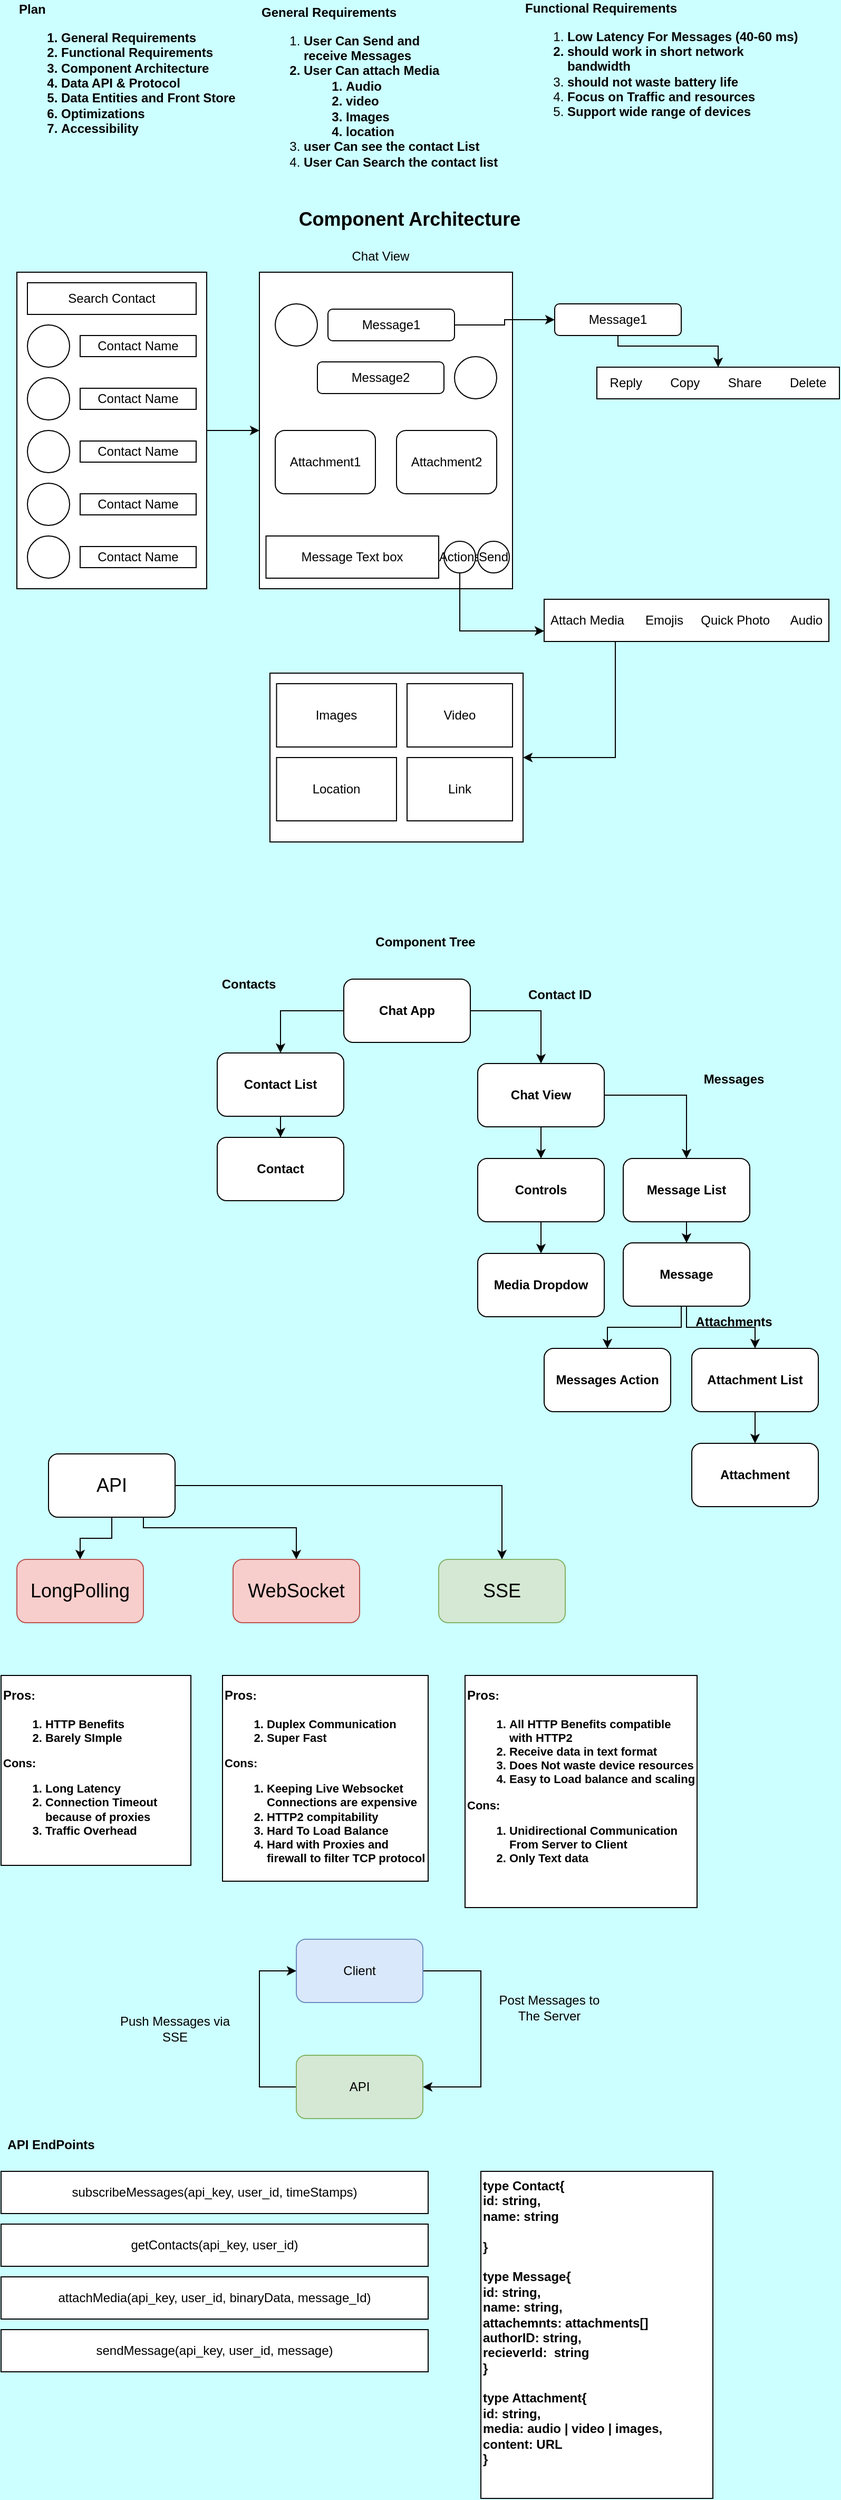 <mxfile version="20.0.4" type="github">
  <diagram id="d4RTVTLFjbAPIMbOJhSi" name="Page-1">
    <mxGraphModel dx="996" dy="608" grid="1" gridSize="10" guides="1" tooltips="1" connect="1" arrows="1" fold="1" page="1" pageScale="1" pageWidth="850" pageHeight="1100" background="#CCFFFF" math="0" shadow="0">
      <root>
        <mxCell id="0" />
        <mxCell id="1" parent="0" />
        <mxCell id="l8VWmBXfpPARfImJsObf-33" style="edgeStyle=orthogonalEdgeStyle;rounded=0;orthogonalLoop=1;jettySize=auto;html=1;exitX=1;exitY=0.5;exitDx=0;exitDy=0;entryX=0;entryY=0.5;entryDx=0;entryDy=0;" edge="1" parent="1" source="l8VWmBXfpPARfImJsObf-1" target="l8VWmBXfpPARfImJsObf-14">
          <mxGeometry relative="1" as="geometry" />
        </mxCell>
        <mxCell id="l8VWmBXfpPARfImJsObf-1" value="" style="rounded=0;whiteSpace=wrap;html=1;" vertex="1" parent="1">
          <mxGeometry x="50" y="300" width="180" height="300" as="geometry" />
        </mxCell>
        <mxCell id="l8VWmBXfpPARfImJsObf-2" value="Search Contact" style="rounded=0;whiteSpace=wrap;html=1;" vertex="1" parent="1">
          <mxGeometry x="60" y="310" width="160" height="30" as="geometry" />
        </mxCell>
        <mxCell id="l8VWmBXfpPARfImJsObf-3" value="" style="ellipse;whiteSpace=wrap;html=1;aspect=fixed;" vertex="1" parent="1">
          <mxGeometry x="60" y="350" width="40" height="40" as="geometry" />
        </mxCell>
        <mxCell id="l8VWmBXfpPARfImJsObf-4" value="Contact Name" style="rounded=0;whiteSpace=wrap;html=1;" vertex="1" parent="1">
          <mxGeometry x="110" y="360" width="110" height="20" as="geometry" />
        </mxCell>
        <mxCell id="l8VWmBXfpPARfImJsObf-5" value="" style="ellipse;whiteSpace=wrap;html=1;aspect=fixed;" vertex="1" parent="1">
          <mxGeometry x="60" y="400" width="40" height="40" as="geometry" />
        </mxCell>
        <mxCell id="l8VWmBXfpPARfImJsObf-6" value="Contact Name" style="rounded=0;whiteSpace=wrap;html=1;" vertex="1" parent="1">
          <mxGeometry x="110" y="410" width="110" height="20" as="geometry" />
        </mxCell>
        <mxCell id="l8VWmBXfpPARfImJsObf-7" value="" style="ellipse;whiteSpace=wrap;html=1;aspect=fixed;" vertex="1" parent="1">
          <mxGeometry x="60" y="450" width="40" height="40" as="geometry" />
        </mxCell>
        <mxCell id="l8VWmBXfpPARfImJsObf-8" value="Contact Name" style="rounded=0;whiteSpace=wrap;html=1;" vertex="1" parent="1">
          <mxGeometry x="110" y="460" width="110" height="20" as="geometry" />
        </mxCell>
        <mxCell id="l8VWmBXfpPARfImJsObf-9" value="" style="ellipse;whiteSpace=wrap;html=1;aspect=fixed;" vertex="1" parent="1">
          <mxGeometry x="60" y="500" width="40" height="40" as="geometry" />
        </mxCell>
        <mxCell id="l8VWmBXfpPARfImJsObf-10" value="Contact Name" style="rounded=0;whiteSpace=wrap;html=1;" vertex="1" parent="1">
          <mxGeometry x="110" y="510" width="110" height="20" as="geometry" />
        </mxCell>
        <mxCell id="l8VWmBXfpPARfImJsObf-11" value="" style="ellipse;whiteSpace=wrap;html=1;aspect=fixed;" vertex="1" parent="1">
          <mxGeometry x="60" y="550" width="40" height="40" as="geometry" />
        </mxCell>
        <mxCell id="l8VWmBXfpPARfImJsObf-12" value="Contact Name" style="rounded=0;whiteSpace=wrap;html=1;" vertex="1" parent="1">
          <mxGeometry x="110" y="560" width="110" height="20" as="geometry" />
        </mxCell>
        <mxCell id="l8VWmBXfpPARfImJsObf-14" value="" style="rounded=0;whiteSpace=wrap;html=1;" vertex="1" parent="1">
          <mxGeometry x="280" y="300" width="240" height="300" as="geometry" />
        </mxCell>
        <mxCell id="l8VWmBXfpPARfImJsObf-15" value="&lt;b&gt;Plan&lt;br&gt;&lt;ol&gt;&lt;li&gt;&lt;b&gt;General Requirements&lt;/b&gt;&lt;/li&gt;&lt;li&gt;&lt;b&gt;Functional Requirements&lt;/b&gt;&lt;/li&gt;&lt;li&gt;&lt;b&gt;Component Architecture&lt;/b&gt;&lt;/li&gt;&lt;li&gt;&lt;b&gt;Data API &amp;amp; Protocol&lt;/b&gt;&lt;/li&gt;&lt;li&gt;&lt;b&gt;Data Entities and Front Store&lt;/b&gt;&lt;/li&gt;&lt;li&gt;&lt;b&gt;Optimizations&lt;/b&gt;&lt;/li&gt;&lt;li&gt;&lt;b&gt;Accessibility&lt;/b&gt;&lt;/li&gt;&lt;/ol&gt;&lt;br&gt;&lt;br&gt;&lt;br&gt;&lt;/b&gt;" style="text;html=1;strokeColor=none;fillColor=none;align=left;verticalAlign=middle;whiteSpace=wrap;rounded=0;" vertex="1" parent="1">
          <mxGeometry x="50" y="120" width="240" height="30" as="geometry" />
        </mxCell>
        <mxCell id="l8VWmBXfpPARfImJsObf-16" value="&lt;b&gt;General Requirements&lt;/b&gt;&lt;br&gt;&lt;ol style=&quot;&quot;&gt;&lt;li style=&quot;&quot;&gt;&lt;b&gt;User Can Send and receive&amp;nbsp;Messages&lt;/b&gt;&lt;/li&gt;&lt;li style=&quot;font-weight: bold;&quot;&gt;User Can attach Media&lt;/li&gt;&lt;ol&gt;&lt;li style=&quot;font-weight: bold;&quot;&gt;Audio&lt;/li&gt;&lt;li style=&quot;font-weight: bold;&quot;&gt;video&lt;/li&gt;&lt;li style=&quot;font-weight: bold;&quot;&gt;Images&lt;/li&gt;&lt;li style=&quot;font-weight: bold;&quot;&gt;location&lt;/li&gt;&lt;/ol&gt;&lt;li&gt;&lt;b&gt;user Can see the contact List&lt;/b&gt;&lt;/li&gt;&lt;li&gt;&lt;b&gt;User Can Search the contact list&lt;/b&gt;&lt;/li&gt;&lt;/ol&gt;&lt;br&gt;&lt;br&gt;" style="text;html=1;strokeColor=none;fillColor=none;align=left;verticalAlign=middle;whiteSpace=wrap;rounded=0;" vertex="1" parent="1">
          <mxGeometry x="280" y="130" width="240" height="30" as="geometry" />
        </mxCell>
        <mxCell id="l8VWmBXfpPARfImJsObf-17" value="&lt;b&gt;Functional Requirements&lt;/b&gt;&lt;br&gt;&lt;ol style=&quot;&quot;&gt;&lt;li style=&quot;&quot;&gt;&lt;b&gt;Low Latency For Messages (40-60 ms)&lt;/b&gt;&lt;/li&gt;&lt;li style=&quot;font-weight: bold;&quot;&gt;should work in short network bandwidth&lt;/li&gt;&lt;li&gt;&lt;b&gt;should not waste battery life&lt;/b&gt;&lt;/li&gt;&lt;li&gt;&lt;b&gt;Focus on Traffic and resources&lt;/b&gt;&lt;/li&gt;&lt;li&gt;&lt;b&gt;Support wide range of devices&lt;/b&gt;&lt;/li&gt;&lt;/ol&gt;" style="text;html=1;strokeColor=none;fillColor=none;align=left;verticalAlign=middle;whiteSpace=wrap;rounded=0;" vertex="1" parent="1">
          <mxGeometry x="530" y="90" width="270" height="30" as="geometry" />
        </mxCell>
        <mxCell id="l8VWmBXfpPARfImJsObf-45" style="edgeStyle=orthogonalEdgeStyle;rounded=0;orthogonalLoop=1;jettySize=auto;html=1;exitX=1;exitY=0.5;exitDx=0;exitDy=0;" edge="1" parent="1" source="l8VWmBXfpPARfImJsObf-19" target="l8VWmBXfpPARfImJsObf-42">
          <mxGeometry relative="1" as="geometry" />
        </mxCell>
        <mxCell id="l8VWmBXfpPARfImJsObf-19" value="Message1" style="rounded=1;whiteSpace=wrap;html=1;" vertex="1" parent="1">
          <mxGeometry x="345" y="335" width="120" height="30" as="geometry" />
        </mxCell>
        <mxCell id="l8VWmBXfpPARfImJsObf-20" value="" style="ellipse;whiteSpace=wrap;html=1;aspect=fixed;" vertex="1" parent="1">
          <mxGeometry x="295" y="330" width="40" height="40" as="geometry" />
        </mxCell>
        <mxCell id="l8VWmBXfpPARfImJsObf-21" value="Message2" style="rounded=1;whiteSpace=wrap;html=1;" vertex="1" parent="1">
          <mxGeometry x="335" y="385" width="120" height="30" as="geometry" />
        </mxCell>
        <mxCell id="l8VWmBXfpPARfImJsObf-22" value="" style="ellipse;whiteSpace=wrap;html=1;aspect=fixed;" vertex="1" parent="1">
          <mxGeometry x="465" y="380" width="40" height="40" as="geometry" />
        </mxCell>
        <mxCell id="l8VWmBXfpPARfImJsObf-23" value="Attachment1" style="rounded=1;whiteSpace=wrap;html=1;" vertex="1" parent="1">
          <mxGeometry x="295" y="450" width="95" height="60" as="geometry" />
        </mxCell>
        <mxCell id="l8VWmBXfpPARfImJsObf-24" value="Attachment2" style="rounded=1;whiteSpace=wrap;html=1;" vertex="1" parent="1">
          <mxGeometry x="410" y="450" width="95" height="60" as="geometry" />
        </mxCell>
        <mxCell id="l8VWmBXfpPARfImJsObf-25" value="Message Text box" style="rounded=0;whiteSpace=wrap;html=1;" vertex="1" parent="1">
          <mxGeometry x="286.25" y="550" width="163.75" height="40" as="geometry" />
        </mxCell>
        <mxCell id="l8VWmBXfpPARfImJsObf-39" style="edgeStyle=orthogonalEdgeStyle;rounded=0;orthogonalLoop=1;jettySize=auto;html=1;exitX=0.5;exitY=1;exitDx=0;exitDy=0;entryX=0;entryY=0.75;entryDx=0;entryDy=0;" edge="1" parent="1" source="l8VWmBXfpPARfImJsObf-26" target="l8VWmBXfpPARfImJsObf-38">
          <mxGeometry relative="1" as="geometry" />
        </mxCell>
        <mxCell id="l8VWmBXfpPARfImJsObf-26" value="Actions" style="ellipse;whiteSpace=wrap;html=1;aspect=fixed;" vertex="1" parent="1">
          <mxGeometry x="455" y="555" width="30" height="30" as="geometry" />
        </mxCell>
        <mxCell id="l8VWmBXfpPARfImJsObf-27" value="Send" style="ellipse;whiteSpace=wrap;html=1;aspect=fixed;" vertex="1" parent="1">
          <mxGeometry x="487" y="555" width="30" height="30" as="geometry" />
        </mxCell>
        <mxCell id="l8VWmBXfpPARfImJsObf-28" value="" style="rounded=0;whiteSpace=wrap;html=1;" vertex="1" parent="1">
          <mxGeometry x="290" y="680" width="240" height="160" as="geometry" />
        </mxCell>
        <mxCell id="l8VWmBXfpPARfImJsObf-29" value="Images" style="rounded=0;whiteSpace=wrap;html=1;" vertex="1" parent="1">
          <mxGeometry x="296.25" y="690" width="113.75" height="60" as="geometry" />
        </mxCell>
        <mxCell id="l8VWmBXfpPARfImJsObf-30" value="Video" style="rounded=0;whiteSpace=wrap;html=1;" vertex="1" parent="1">
          <mxGeometry x="420" y="690" width="100" height="60" as="geometry" />
        </mxCell>
        <mxCell id="l8VWmBXfpPARfImJsObf-31" value="Location" style="rounded=0;whiteSpace=wrap;html=1;" vertex="1" parent="1">
          <mxGeometry x="296.25" y="760" width="113.75" height="60" as="geometry" />
        </mxCell>
        <mxCell id="l8VWmBXfpPARfImJsObf-32" value="Link" style="rounded=0;whiteSpace=wrap;html=1;" vertex="1" parent="1">
          <mxGeometry x="420" y="760" width="100" height="60" as="geometry" />
        </mxCell>
        <mxCell id="l8VWmBXfpPARfImJsObf-37" value="Chat View" style="text;html=1;strokeColor=none;fillColor=none;align=center;verticalAlign=middle;whiteSpace=wrap;rounded=0;" vertex="1" parent="1">
          <mxGeometry x="365" y="270" width="60" height="30" as="geometry" />
        </mxCell>
        <mxCell id="l8VWmBXfpPARfImJsObf-40" style="edgeStyle=orthogonalEdgeStyle;rounded=0;orthogonalLoop=1;jettySize=auto;html=1;exitX=0.25;exitY=1;exitDx=0;exitDy=0;entryX=1;entryY=0.5;entryDx=0;entryDy=0;" edge="1" parent="1" source="l8VWmBXfpPARfImJsObf-38" target="l8VWmBXfpPARfImJsObf-28">
          <mxGeometry relative="1" as="geometry" />
        </mxCell>
        <mxCell id="l8VWmBXfpPARfImJsObf-38" value="Attach Media&amp;nbsp; &amp;nbsp; &amp;nbsp; Emojis&amp;nbsp; &amp;nbsp; &amp;nbsp;Quick Photo&amp;nbsp; &amp;nbsp; &amp;nbsp; Audio" style="rounded=0;whiteSpace=wrap;html=1;" vertex="1" parent="1">
          <mxGeometry x="550" y="610" width="270" height="40" as="geometry" />
        </mxCell>
        <mxCell id="l8VWmBXfpPARfImJsObf-44" style="edgeStyle=orthogonalEdgeStyle;rounded=0;orthogonalLoop=1;jettySize=auto;html=1;exitX=0.5;exitY=1;exitDx=0;exitDy=0;" edge="1" parent="1" source="l8VWmBXfpPARfImJsObf-42" target="l8VWmBXfpPARfImJsObf-43">
          <mxGeometry relative="1" as="geometry">
            <Array as="points">
              <mxPoint x="620" y="370" />
              <mxPoint x="715" y="370" />
            </Array>
          </mxGeometry>
        </mxCell>
        <mxCell id="l8VWmBXfpPARfImJsObf-42" value="Message1" style="rounded=1;whiteSpace=wrap;html=1;" vertex="1" parent="1">
          <mxGeometry x="560" y="330" width="120" height="30" as="geometry" />
        </mxCell>
        <mxCell id="l8VWmBXfpPARfImJsObf-43" value="Reply&amp;nbsp; &amp;nbsp; &amp;nbsp; &amp;nbsp; Copy&amp;nbsp; &amp;nbsp; &amp;nbsp; &amp;nbsp; Share&amp;nbsp; &amp;nbsp; &amp;nbsp; &amp;nbsp; Delete" style="rounded=0;whiteSpace=wrap;html=1;" vertex="1" parent="1">
          <mxGeometry x="600" y="390" width="230" height="30" as="geometry" />
        </mxCell>
        <mxCell id="l8VWmBXfpPARfImJsObf-48" style="edgeStyle=orthogonalEdgeStyle;rounded=0;orthogonalLoop=1;jettySize=auto;html=1;exitX=0;exitY=0.5;exitDx=0;exitDy=0;fontStyle=1;align=center;verticalAlign=middle;fontColor=default;labelBackgroundColor=none;labelBorderColor=none;spacingTop=0;" edge="1" parent="1" source="l8VWmBXfpPARfImJsObf-46" target="l8VWmBXfpPARfImJsObf-49">
          <mxGeometry relative="1" as="geometry">
            <mxPoint x="300" y="1090" as="targetPoint" />
          </mxGeometry>
        </mxCell>
        <mxCell id="l8VWmBXfpPARfImJsObf-50" style="edgeStyle=orthogonalEdgeStyle;rounded=0;orthogonalLoop=1;jettySize=auto;html=1;exitX=1;exitY=0.5;exitDx=0;exitDy=0;fontStyle=1;align=center;verticalAlign=middle;fontColor=default;labelBackgroundColor=none;labelBorderColor=none;spacingTop=0;" edge="1" parent="1" source="l8VWmBXfpPARfImJsObf-46" target="l8VWmBXfpPARfImJsObf-53">
          <mxGeometry relative="1" as="geometry">
            <mxPoint x="690" y="1080" as="targetPoint" />
          </mxGeometry>
        </mxCell>
        <mxCell id="l8VWmBXfpPARfImJsObf-46" value="Chat App" style="rounded=1;whiteSpace=wrap;html=1;fontStyle=1;align=center;verticalAlign=middle;fontColor=default;labelBackgroundColor=none;labelBorderColor=none;spacingTop=0;" vertex="1" parent="1">
          <mxGeometry x="360" y="970" width="120" height="60" as="geometry" />
        </mxCell>
        <mxCell id="l8VWmBXfpPARfImJsObf-47" value="&lt;b&gt;Component Tree&lt;/b&gt;" style="text;html=1;strokeColor=none;fillColor=none;align=center;verticalAlign=middle;whiteSpace=wrap;rounded=0;" vertex="1" parent="1">
          <mxGeometry x="375" y="920" width="125" height="30" as="geometry" />
        </mxCell>
        <mxCell id="l8VWmBXfpPARfImJsObf-52" value="" style="edgeStyle=orthogonalEdgeStyle;rounded=0;orthogonalLoop=1;jettySize=auto;html=1;fontStyle=1;align=center;verticalAlign=middle;fontColor=default;labelBackgroundColor=none;labelBorderColor=none;spacingTop=0;" edge="1" parent="1" source="l8VWmBXfpPARfImJsObf-49" target="l8VWmBXfpPARfImJsObf-51">
          <mxGeometry relative="1" as="geometry" />
        </mxCell>
        <mxCell id="l8VWmBXfpPARfImJsObf-49" value="Contact List" style="rounded=1;whiteSpace=wrap;html=1;fontStyle=1;align=center;verticalAlign=middle;fontColor=default;labelBackgroundColor=none;labelBorderColor=none;spacingTop=0;" vertex="1" parent="1">
          <mxGeometry x="240" y="1040" width="120" height="60" as="geometry" />
        </mxCell>
        <mxCell id="l8VWmBXfpPARfImJsObf-51" value="Contact" style="whiteSpace=wrap;html=1;rounded=1;fontStyle=1;align=center;verticalAlign=middle;fontColor=default;labelBackgroundColor=none;labelBorderColor=none;spacingTop=0;" vertex="1" parent="1">
          <mxGeometry x="240" y="1120" width="120" height="60" as="geometry" />
        </mxCell>
        <mxCell id="l8VWmBXfpPARfImJsObf-55" value="" style="edgeStyle=orthogonalEdgeStyle;rounded=0;orthogonalLoop=1;jettySize=auto;html=1;fontStyle=1;align=center;verticalAlign=middle;fontColor=default;labelBackgroundColor=none;labelBorderColor=none;spacingTop=0;" edge="1" parent="1" source="l8VWmBXfpPARfImJsObf-53" target="l8VWmBXfpPARfImJsObf-54">
          <mxGeometry relative="1" as="geometry" />
        </mxCell>
        <mxCell id="l8VWmBXfpPARfImJsObf-59" value="" style="edgeStyle=orthogonalEdgeStyle;rounded=0;orthogonalLoop=1;jettySize=auto;html=1;fontStyle=1;align=center;verticalAlign=middle;fontColor=default;labelBackgroundColor=none;labelBorderColor=none;spacingTop=0;" edge="1" parent="1" source="l8VWmBXfpPARfImJsObf-53" target="l8VWmBXfpPARfImJsObf-58">
          <mxGeometry relative="1" as="geometry" />
        </mxCell>
        <mxCell id="l8VWmBXfpPARfImJsObf-53" value="Chat View" style="rounded=1;whiteSpace=wrap;html=1;fontStyle=1;align=center;verticalAlign=middle;fontColor=default;labelBackgroundColor=none;labelBorderColor=none;spacingTop=0;" vertex="1" parent="1">
          <mxGeometry x="487" y="1050" width="120" height="60" as="geometry" />
        </mxCell>
        <mxCell id="l8VWmBXfpPARfImJsObf-57" value="" style="edgeStyle=orthogonalEdgeStyle;rounded=0;orthogonalLoop=1;jettySize=auto;html=1;fontStyle=1;align=center;verticalAlign=middle;fontColor=default;labelBackgroundColor=none;labelBorderColor=none;spacingTop=0;" edge="1" parent="1" source="l8VWmBXfpPARfImJsObf-54" target="l8VWmBXfpPARfImJsObf-56">
          <mxGeometry relative="1" as="geometry" />
        </mxCell>
        <mxCell id="l8VWmBXfpPARfImJsObf-54" value="Controls" style="whiteSpace=wrap;html=1;rounded=1;fontStyle=1;align=center;verticalAlign=middle;fontColor=default;labelBackgroundColor=none;labelBorderColor=none;spacingTop=0;" vertex="1" parent="1">
          <mxGeometry x="487" y="1140" width="120" height="60" as="geometry" />
        </mxCell>
        <mxCell id="l8VWmBXfpPARfImJsObf-56" value="Media Dropdow" style="whiteSpace=wrap;html=1;rounded=1;fontStyle=1;align=center;verticalAlign=middle;fontColor=default;labelBackgroundColor=none;labelBorderColor=none;spacingTop=0;" vertex="1" parent="1">
          <mxGeometry x="487" y="1230" width="120" height="60" as="geometry" />
        </mxCell>
        <mxCell id="l8VWmBXfpPARfImJsObf-61" value="" style="edgeStyle=orthogonalEdgeStyle;rounded=0;orthogonalLoop=1;jettySize=auto;html=1;fontStyle=1;align=center;verticalAlign=middle;fontColor=default;labelBackgroundColor=none;labelBorderColor=none;spacingTop=0;" edge="1" parent="1" source="l8VWmBXfpPARfImJsObf-58" target="l8VWmBXfpPARfImJsObf-60">
          <mxGeometry relative="1" as="geometry" />
        </mxCell>
        <mxCell id="l8VWmBXfpPARfImJsObf-58" value="Message List" style="whiteSpace=wrap;html=1;rounded=1;fontStyle=1;align=center;verticalAlign=middle;fontColor=default;labelBackgroundColor=none;labelBorderColor=none;spacingTop=0;" vertex="1" parent="1">
          <mxGeometry x="625" y="1140" width="120" height="60" as="geometry" />
        </mxCell>
        <mxCell id="l8VWmBXfpPARfImJsObf-63" value="" style="edgeStyle=orthogonalEdgeStyle;rounded=0;orthogonalLoop=1;jettySize=auto;html=1;fontStyle=1;align=center;verticalAlign=middle;fontColor=default;labelBackgroundColor=none;labelBorderColor=none;spacingTop=0;" edge="1" parent="1" source="l8VWmBXfpPARfImJsObf-60" target="l8VWmBXfpPARfImJsObf-62">
          <mxGeometry relative="1" as="geometry" />
        </mxCell>
        <mxCell id="l8VWmBXfpPARfImJsObf-67" style="edgeStyle=orthogonalEdgeStyle;rounded=0;orthogonalLoop=1;jettySize=auto;html=1;exitX=0;exitY=0.5;exitDx=0;exitDy=0;fontStyle=1;align=center;verticalAlign=middle;fontColor=default;labelBackgroundColor=none;labelBorderColor=none;spacingTop=0;" edge="1" parent="1" source="l8VWmBXfpPARfImJsObf-60" target="l8VWmBXfpPARfImJsObf-68">
          <mxGeometry relative="1" as="geometry">
            <mxPoint x="680" y="1520" as="targetPoint" />
            <Array as="points">
              <mxPoint x="680" y="1250" />
              <mxPoint x="680" y="1300" />
              <mxPoint x="610" y="1300" />
            </Array>
          </mxGeometry>
        </mxCell>
        <mxCell id="l8VWmBXfpPARfImJsObf-60" value="Message" style="whiteSpace=wrap;html=1;rounded=1;fontStyle=1;align=center;verticalAlign=middle;fontColor=default;labelBackgroundColor=none;labelBorderColor=none;spacingTop=0;" vertex="1" parent="1">
          <mxGeometry x="625" y="1220" width="120" height="60" as="geometry" />
        </mxCell>
        <mxCell id="l8VWmBXfpPARfImJsObf-65" value="" style="edgeStyle=orthogonalEdgeStyle;rounded=0;orthogonalLoop=1;jettySize=auto;html=1;fontStyle=1;align=center;verticalAlign=middle;fontColor=default;labelBackgroundColor=none;labelBorderColor=none;spacingTop=0;" edge="1" parent="1" source="l8VWmBXfpPARfImJsObf-62" target="l8VWmBXfpPARfImJsObf-64">
          <mxGeometry relative="1" as="geometry" />
        </mxCell>
        <mxCell id="l8VWmBXfpPARfImJsObf-62" value="Attachment List" style="whiteSpace=wrap;html=1;rounded=1;fontStyle=1;align=center;verticalAlign=middle;fontColor=default;labelBackgroundColor=none;labelBorderColor=none;spacingTop=0;" vertex="1" parent="1">
          <mxGeometry x="690" y="1320" width="120" height="60" as="geometry" />
        </mxCell>
        <mxCell id="l8VWmBXfpPARfImJsObf-64" value="Attachment" style="whiteSpace=wrap;html=1;rounded=1;fontStyle=1;align=center;verticalAlign=middle;fontColor=default;labelBackgroundColor=none;labelBorderColor=none;spacingTop=0;" vertex="1" parent="1">
          <mxGeometry x="690" y="1410" width="120" height="60" as="geometry" />
        </mxCell>
        <mxCell id="l8VWmBXfpPARfImJsObf-68" value="Messages Action" style="rounded=1;whiteSpace=wrap;html=1;fontStyle=1;align=center;verticalAlign=middle;fontColor=default;labelBackgroundColor=none;labelBorderColor=none;spacingTop=0;" vertex="1" parent="1">
          <mxGeometry x="550" y="1320" width="120" height="60" as="geometry" />
        </mxCell>
        <mxCell id="l8VWmBXfpPARfImJsObf-69" value="Contacts" style="text;html=1;strokeColor=none;fillColor=none;align=center;verticalAlign=middle;whiteSpace=wrap;rounded=0;fontStyle=1;fontColor=default;labelBackgroundColor=none;labelBorderColor=none;spacingTop=0;" vertex="1" parent="1">
          <mxGeometry x="240" y="960" width="60" height="30" as="geometry" />
        </mxCell>
        <mxCell id="l8VWmBXfpPARfImJsObf-70" value="Contact ID" style="text;html=1;strokeColor=none;fillColor=none;align=center;verticalAlign=middle;whiteSpace=wrap;rounded=0;fontStyle=1;fontColor=default;labelBackgroundColor=none;labelBorderColor=none;spacingTop=0;" vertex="1" parent="1">
          <mxGeometry x="530" y="970" width="70" height="30" as="geometry" />
        </mxCell>
        <mxCell id="l8VWmBXfpPARfImJsObf-71" value="Messages" style="text;html=1;strokeColor=none;fillColor=none;align=center;verticalAlign=middle;whiteSpace=wrap;rounded=0;fontStyle=1;fontColor=default;labelBackgroundColor=none;labelBorderColor=none;spacingTop=0;" vertex="1" parent="1">
          <mxGeometry x="700" y="1050" width="60" height="30" as="geometry" />
        </mxCell>
        <mxCell id="l8VWmBXfpPARfImJsObf-72" value="Attachments" style="text;html=1;strokeColor=none;fillColor=none;align=center;verticalAlign=middle;whiteSpace=wrap;rounded=0;fontStyle=1;fontColor=default;labelBackgroundColor=none;labelBorderColor=none;spacingTop=0;" vertex="1" parent="1">
          <mxGeometry x="700" y="1280" width="60" height="30" as="geometry" />
        </mxCell>
        <mxCell id="l8VWmBXfpPARfImJsObf-73" value="&lt;b&gt;&lt;font style=&quot;font-size: 18px;&quot;&gt;Component Architecture&lt;/font&gt;&lt;/b&gt;" style="text;html=1;strokeColor=none;fillColor=none;align=center;verticalAlign=middle;whiteSpace=wrap;rounded=0;labelBackgroundColor=none;labelBorderColor=none;fontColor=default;" vertex="1" parent="1">
          <mxGeometry x="315" y="240" width="215" height="20" as="geometry" />
        </mxCell>
        <mxCell id="l8VWmBXfpPARfImJsObf-76" value="" style="edgeStyle=orthogonalEdgeStyle;rounded=0;orthogonalLoop=1;jettySize=auto;html=1;labelBackgroundColor=none;labelBorderColor=none;fontSize=18;fontColor=default;" edge="1" parent="1" source="l8VWmBXfpPARfImJsObf-74" target="l8VWmBXfpPARfImJsObf-75">
          <mxGeometry relative="1" as="geometry" />
        </mxCell>
        <mxCell id="l8VWmBXfpPARfImJsObf-79" style="edgeStyle=orthogonalEdgeStyle;rounded=0;orthogonalLoop=1;jettySize=auto;html=1;exitX=0.5;exitY=1;exitDx=0;exitDy=0;entryX=0.5;entryY=0;entryDx=0;entryDy=0;labelBackgroundColor=none;labelBorderColor=none;fontSize=18;fontColor=default;" edge="1" parent="1" source="l8VWmBXfpPARfImJsObf-74" target="l8VWmBXfpPARfImJsObf-78">
          <mxGeometry relative="1" as="geometry" />
        </mxCell>
        <mxCell id="l8VWmBXfpPARfImJsObf-80" style="edgeStyle=orthogonalEdgeStyle;rounded=0;orthogonalLoop=1;jettySize=auto;html=1;exitX=0.75;exitY=1;exitDx=0;exitDy=0;labelBackgroundColor=none;labelBorderColor=none;fontSize=18;fontColor=default;" edge="1" parent="1" source="l8VWmBXfpPARfImJsObf-74" target="l8VWmBXfpPARfImJsObf-77">
          <mxGeometry relative="1" as="geometry">
            <Array as="points">
              <mxPoint x="170" y="1490" />
              <mxPoint x="315" y="1490" />
            </Array>
          </mxGeometry>
        </mxCell>
        <mxCell id="l8VWmBXfpPARfImJsObf-74" value="API" style="rounded=1;whiteSpace=wrap;html=1;labelBackgroundColor=none;labelBorderColor=none;fontSize=18;fontColor=default;" vertex="1" parent="1">
          <mxGeometry x="80" y="1420" width="120" height="60" as="geometry" />
        </mxCell>
        <mxCell id="l8VWmBXfpPARfImJsObf-75" value="SSE" style="whiteSpace=wrap;html=1;fontSize=18;rounded=1;labelBackgroundColor=none;labelBorderColor=none;fillColor=#d5e8d4;strokeColor=#82b366;" vertex="1" parent="1">
          <mxGeometry x="450" y="1520" width="120" height="60" as="geometry" />
        </mxCell>
        <mxCell id="l8VWmBXfpPARfImJsObf-77" value="WebSocket" style="whiteSpace=wrap;html=1;fontSize=18;rounded=1;labelBackgroundColor=none;labelBorderColor=none;fillColor=#f8cecc;strokeColor=#b85450;" vertex="1" parent="1">
          <mxGeometry x="255" y="1520" width="120" height="60" as="geometry" />
        </mxCell>
        <mxCell id="l8VWmBXfpPARfImJsObf-78" value="LongPolling" style="whiteSpace=wrap;html=1;fontSize=18;rounded=1;labelBackgroundColor=none;labelBorderColor=none;fillColor=#f8cecc;strokeColor=#b85450;" vertex="1" parent="1">
          <mxGeometry x="50" y="1520" width="120" height="60" as="geometry" />
        </mxCell>
        <mxCell id="l8VWmBXfpPARfImJsObf-81" value="&lt;div style=&quot;&quot;&gt;&lt;b&gt;&lt;font style=&quot;background-color: initial; font-size: 12px;&quot;&gt;Pros&lt;/font&gt;&lt;font style=&quot;background-color: initial; font-size: 11px;&quot;&gt;:&amp;nbsp;&lt;/font&gt;&lt;/b&gt;&lt;/div&gt;&lt;font style=&quot;font-size: 11px;&quot;&gt;&lt;b&gt;&lt;ol&gt;&lt;li style=&quot;&quot;&gt;&lt;font style=&quot;font-size: 11px;&quot;&gt;HTTP Benefits&lt;/font&gt;&lt;/li&gt;&lt;li style=&quot;&quot;&gt;&lt;font style=&quot;font-size: 11px;&quot;&gt;Barely SImple&lt;/font&gt;&lt;/li&gt;&lt;/ol&gt;&lt;div&gt;Cons:&lt;/div&gt;&lt;div&gt;&lt;ol&gt;&lt;li&gt;Long Latency&lt;/li&gt;&lt;li&gt;Connection Timeout because of proxies&lt;/li&gt;&lt;li&gt;Traffic Overhead&lt;/li&gt;&lt;/ol&gt;&lt;/div&gt;&lt;/b&gt;&lt;/font&gt;" style="whiteSpace=wrap;html=1;aspect=fixed;labelBackgroundColor=none;labelBorderColor=none;fontSize=18;fontColor=default;align=left;verticalAlign=top;" vertex="1" parent="1">
          <mxGeometry x="35" y="1630" width="180" height="180" as="geometry" />
        </mxCell>
        <mxCell id="l8VWmBXfpPARfImJsObf-82" value="&lt;div style=&quot;&quot;&gt;&lt;b&gt;&lt;font style=&quot;background-color: initial; font-size: 12px;&quot;&gt;Pros&lt;/font&gt;&lt;font style=&quot;background-color: initial; font-size: 11px;&quot;&gt;:&amp;nbsp;&lt;/font&gt;&lt;/b&gt;&lt;/div&gt;&lt;font style=&quot;font-size: 11px;&quot;&gt;&lt;b&gt;&lt;ol&gt;&lt;li style=&quot;&quot;&gt;&lt;font style=&quot;font-size: 11px;&quot;&gt;Duplex Communication&lt;/font&gt;&lt;/li&gt;&lt;li style=&quot;&quot;&gt;&lt;font style=&quot;font-size: 11px;&quot;&gt;Super Fast&lt;/font&gt;&lt;/li&gt;&lt;/ol&gt;&lt;div&gt;Cons:&lt;/div&gt;&lt;div&gt;&lt;ol&gt;&lt;li&gt;Keeping Live Websocket Connections are expensive&lt;/li&gt;&lt;li&gt;HTTP2 compitability&lt;/li&gt;&lt;li&gt;Hard To Load Balance&lt;/li&gt;&lt;li&gt;Hard with Proxies and firewall to filter TCP protocol&lt;/li&gt;&lt;/ol&gt;&lt;/div&gt;&lt;/b&gt;&lt;/font&gt;" style="whiteSpace=wrap;html=1;aspect=fixed;labelBackgroundColor=none;labelBorderColor=none;fontSize=18;fontColor=default;align=left;verticalAlign=top;" vertex="1" parent="1">
          <mxGeometry x="245" y="1630" width="195" height="195" as="geometry" />
        </mxCell>
        <mxCell id="l8VWmBXfpPARfImJsObf-83" value="&lt;div style=&quot;&quot;&gt;&lt;b&gt;&lt;font style=&quot;background-color: initial; font-size: 12px;&quot;&gt;Pros&lt;/font&gt;&lt;font style=&quot;background-color: initial; font-size: 11px;&quot;&gt;:&amp;nbsp;&lt;/font&gt;&lt;/b&gt;&lt;/div&gt;&lt;font style=&quot;font-size: 11px;&quot;&gt;&lt;b&gt;&lt;ol&gt;&lt;li style=&quot;&quot;&gt;&lt;font style=&quot;font-size: 11px;&quot;&gt;All HTTP Benefits compatible with HTTP2&lt;/font&gt;&lt;/li&gt;&lt;li style=&quot;&quot;&gt;&lt;font style=&quot;font-size: 11px;&quot;&gt;Receive data in text format&lt;/font&gt;&lt;/li&gt;&lt;li style=&quot;&quot;&gt;&lt;font style=&quot;font-size: 11px;&quot;&gt;Does Not waste device resources&lt;/font&gt;&lt;/li&gt;&lt;li style=&quot;&quot;&gt;&lt;font style=&quot;font-size: 11px;&quot;&gt;Easy to Load balance and scaling&lt;/font&gt;&lt;/li&gt;&lt;/ol&gt;&lt;div&gt;Cons:&lt;/div&gt;&lt;div&gt;&lt;ol&gt;&lt;li&gt;Unidirectional Communication From Server to Client&lt;/li&gt;&lt;li&gt;&lt;span style=&quot;background-color: initial;&quot;&gt;Only Text data&lt;/span&gt;&lt;br&gt;&lt;/li&gt;&lt;/ol&gt;&lt;/div&gt;&lt;/b&gt;&lt;/font&gt;" style="whiteSpace=wrap;html=1;aspect=fixed;labelBackgroundColor=none;labelBorderColor=none;fontSize=18;fontColor=default;align=left;verticalAlign=top;" vertex="1" parent="1">
          <mxGeometry x="475" y="1630" width="220" height="220" as="geometry" />
        </mxCell>
        <mxCell id="l8VWmBXfpPARfImJsObf-86" value="" style="edgeStyle=orthogonalEdgeStyle;rounded=0;orthogonalLoop=1;jettySize=auto;html=1;labelBackgroundColor=none;labelBorderColor=none;fontSize=12;fontColor=default;" edge="1" parent="1" source="l8VWmBXfpPARfImJsObf-84" target="l8VWmBXfpPARfImJsObf-85">
          <mxGeometry relative="1" as="geometry">
            <Array as="points">
              <mxPoint x="490" y="1910" />
              <mxPoint x="490" y="2020" />
            </Array>
          </mxGeometry>
        </mxCell>
        <mxCell id="l8VWmBXfpPARfImJsObf-84" value="Client" style="rounded=1;whiteSpace=wrap;html=1;labelBackgroundColor=none;labelBorderColor=none;fontSize=12;fillColor=#dae8fc;strokeColor=#6c8ebf;" vertex="1" parent="1">
          <mxGeometry x="315" y="1880" width="120" height="60" as="geometry" />
        </mxCell>
        <mxCell id="l8VWmBXfpPARfImJsObf-87" value="" style="edgeStyle=orthogonalEdgeStyle;rounded=0;orthogonalLoop=1;jettySize=auto;html=1;labelBackgroundColor=none;labelBorderColor=none;fontSize=12;fontColor=default;" edge="1" parent="1" source="l8VWmBXfpPARfImJsObf-85" target="l8VWmBXfpPARfImJsObf-84">
          <mxGeometry relative="1" as="geometry">
            <Array as="points">
              <mxPoint x="280" y="2020" />
              <mxPoint x="280" y="1910" />
            </Array>
          </mxGeometry>
        </mxCell>
        <mxCell id="l8VWmBXfpPARfImJsObf-85" value="API" style="rounded=1;whiteSpace=wrap;html=1;labelBackgroundColor=none;labelBorderColor=none;fontSize=12;fillColor=#d5e8d4;strokeColor=#82b366;" vertex="1" parent="1">
          <mxGeometry x="315" y="1990" width="120" height="60" as="geometry" />
        </mxCell>
        <mxCell id="l8VWmBXfpPARfImJsObf-88" value="Post Messages to The Server" style="text;html=1;strokeColor=none;fillColor=none;align=center;verticalAlign=middle;whiteSpace=wrap;rounded=0;labelBackgroundColor=none;labelBorderColor=none;fontSize=12;fontColor=default;" vertex="1" parent="1">
          <mxGeometry x="500" y="1930" width="110" height="30" as="geometry" />
        </mxCell>
        <mxCell id="l8VWmBXfpPARfImJsObf-89" value="Push Messages via SSE" style="text;html=1;strokeColor=none;fillColor=none;align=center;verticalAlign=middle;whiteSpace=wrap;rounded=0;labelBackgroundColor=none;labelBorderColor=none;fontSize=12;fontColor=default;" vertex="1" parent="1">
          <mxGeometry x="145" y="1950" width="110" height="30" as="geometry" />
        </mxCell>
        <mxCell id="l8VWmBXfpPARfImJsObf-90" value="subscribeMessages(api_key, user_id, timeStamps)" style="rounded=0;whiteSpace=wrap;html=1;labelBackgroundColor=none;labelBorderColor=none;fontSize=12;fontColor=default;" vertex="1" parent="1">
          <mxGeometry x="35" y="2100" width="405" height="40" as="geometry" />
        </mxCell>
        <mxCell id="l8VWmBXfpPARfImJsObf-91" value="getContacts(api_key, user_id)" style="rounded=0;whiteSpace=wrap;html=1;labelBackgroundColor=none;labelBorderColor=none;fontSize=12;fontColor=default;" vertex="1" parent="1">
          <mxGeometry x="35" y="2150" width="405" height="40" as="geometry" />
        </mxCell>
        <mxCell id="l8VWmBXfpPARfImJsObf-92" value="attachMedia(api_key, user_id, binaryData, message_Id)" style="rounded=0;whiteSpace=wrap;html=1;labelBackgroundColor=none;labelBorderColor=none;fontSize=12;fontColor=default;" vertex="1" parent="1">
          <mxGeometry x="35" y="2200" width="405" height="40" as="geometry" />
        </mxCell>
        <mxCell id="l8VWmBXfpPARfImJsObf-93" value="sendMessage(api_key, user_id, message)" style="rounded=0;whiteSpace=wrap;html=1;labelBackgroundColor=none;labelBorderColor=none;fontSize=12;fontColor=default;" vertex="1" parent="1">
          <mxGeometry x="35" y="2250" width="405" height="40" as="geometry" />
        </mxCell>
        <mxCell id="l8VWmBXfpPARfImJsObf-94" value="&lt;b&gt;API EndPoints&lt;/b&gt;" style="text;html=1;strokeColor=none;fillColor=none;align=center;verticalAlign=middle;whiteSpace=wrap;rounded=0;labelBackgroundColor=none;labelBorderColor=none;fontSize=12;fontColor=default;" vertex="1" parent="1">
          <mxGeometry x="35" y="2060" width="95" height="30" as="geometry" />
        </mxCell>
        <mxCell id="l8VWmBXfpPARfImJsObf-95" value="type Contact{&lt;br&gt;id: string,&lt;br&gt;name: string&lt;br&gt;&lt;br&gt;}&lt;br&gt;&lt;br&gt;type Message{&lt;br&gt;id: string,&lt;br&gt;name: string,&lt;br&gt;attachemnts: attachments[]&lt;br&gt;authorID: string,&lt;br&gt;recieverId:&amp;nbsp; string&lt;br&gt;}&lt;br&gt;&lt;br&gt;type Attachment{&lt;br&gt;id: string,&lt;br&gt;media: audio | video | images,&lt;br&gt;content: URL&lt;br&gt;}" style="rounded=0;whiteSpace=wrap;html=1;labelBackgroundColor=#FFFFFF;labelBorderColor=none;fontSize=12;fontColor=default;align=left;fontStyle=1;verticalAlign=top;" vertex="1" parent="1">
          <mxGeometry x="490" y="2100" width="220" height="310" as="geometry" />
        </mxCell>
      </root>
    </mxGraphModel>
  </diagram>
</mxfile>
